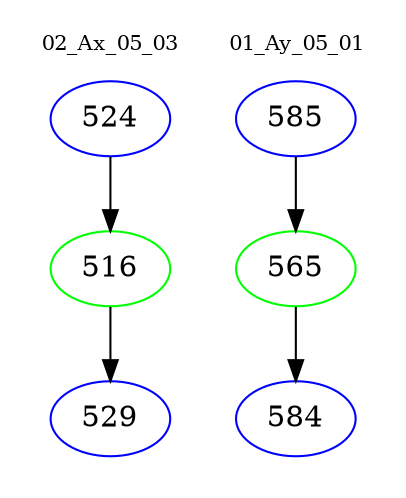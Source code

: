 digraph{
subgraph cluster_0 {
color = white
label = "02_Ax_05_03";
fontsize=10;
T0_524 [label="524", color="blue"]
T0_524 -> T0_516 [color="black"]
T0_516 [label="516", color="green"]
T0_516 -> T0_529 [color="black"]
T0_529 [label="529", color="blue"]
}
subgraph cluster_1 {
color = white
label = "01_Ay_05_01";
fontsize=10;
T1_585 [label="585", color="blue"]
T1_585 -> T1_565 [color="black"]
T1_565 [label="565", color="green"]
T1_565 -> T1_584 [color="black"]
T1_584 [label="584", color="blue"]
}
}
